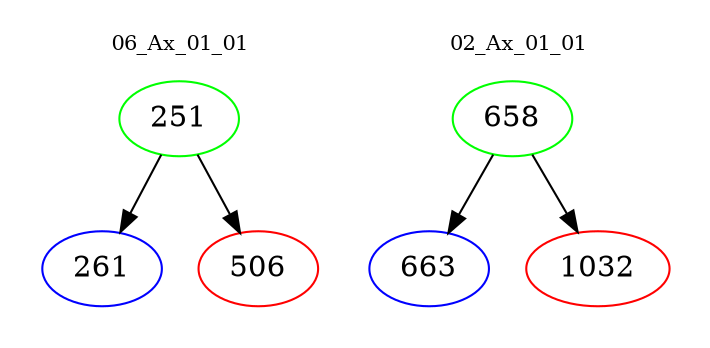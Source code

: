 digraph{
subgraph cluster_0 {
color = white
label = "06_Ax_01_01";
fontsize=10;
T0_251 [label="251", color="green"]
T0_251 -> T0_261 [color="black"]
T0_261 [label="261", color="blue"]
T0_251 -> T0_506 [color="black"]
T0_506 [label="506", color="red"]
}
subgraph cluster_1 {
color = white
label = "02_Ax_01_01";
fontsize=10;
T1_658 [label="658", color="green"]
T1_658 -> T1_663 [color="black"]
T1_663 [label="663", color="blue"]
T1_658 -> T1_1032 [color="black"]
T1_1032 [label="1032", color="red"]
}
}
